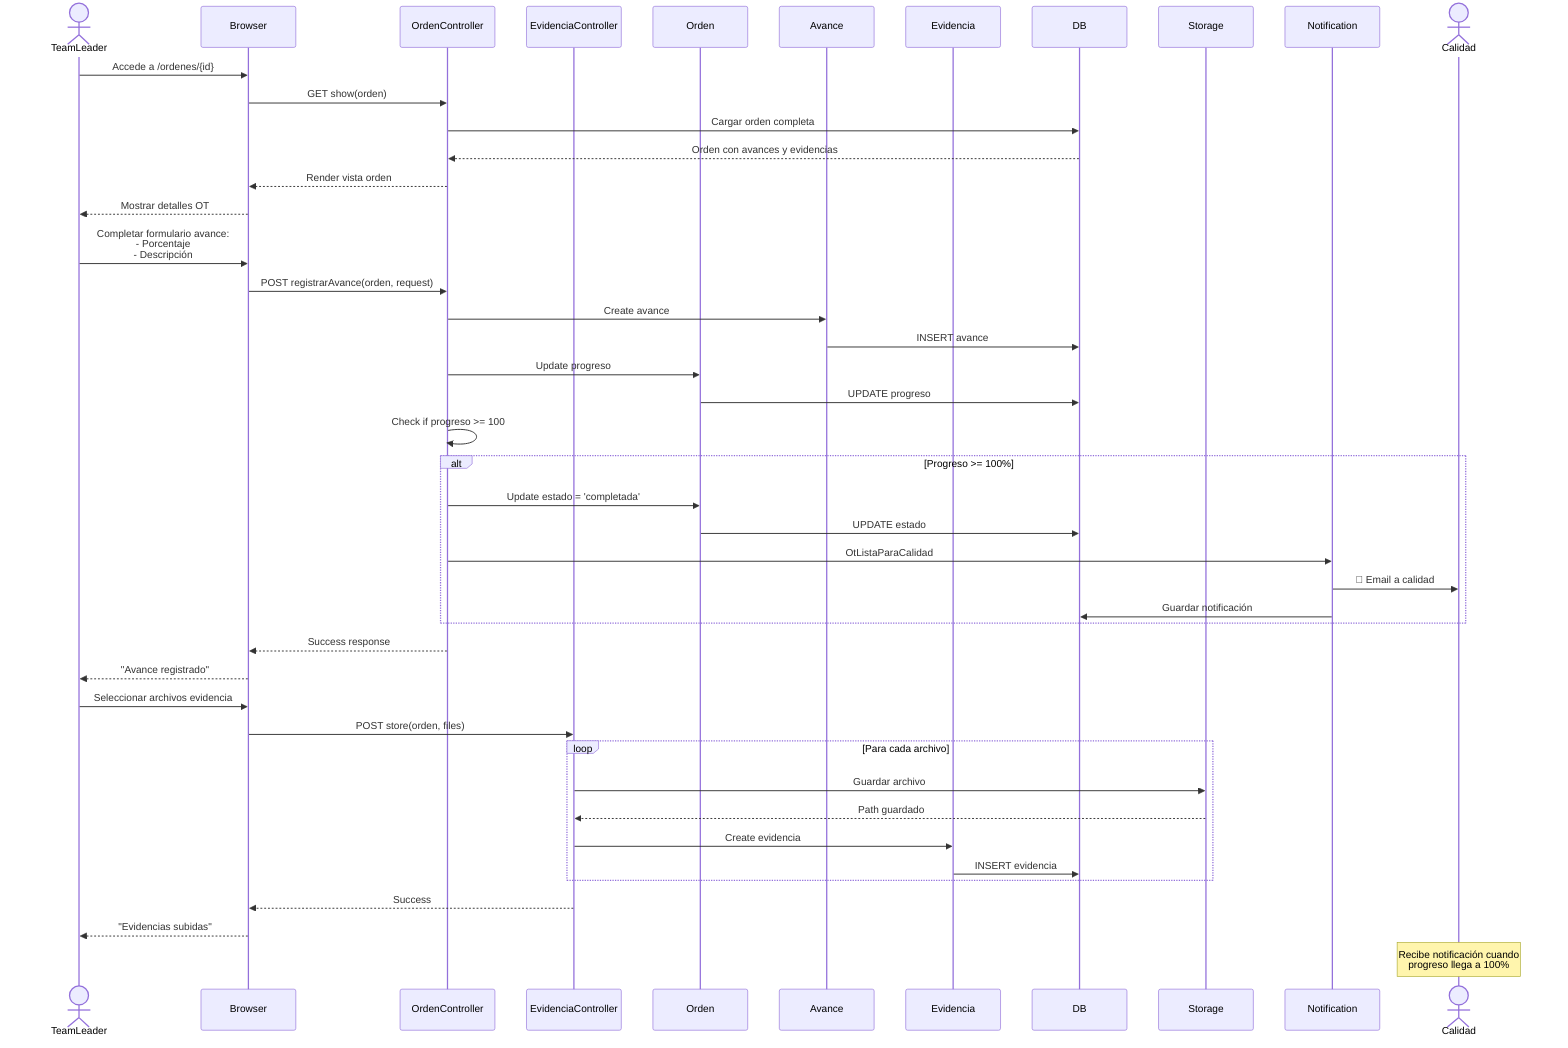 ﻿sequenceDiagram
    actor TeamLeader
    participant Browser
    participant OrdenController
    participant EvidenciaController
    participant Orden
    participant Avance
    participant Evidencia
    participant DB
    participant Storage
    participant Notification
    actor Calidad

    TeamLeader->>Browser: Accede a /ordenes/{id}
    Browser->>OrdenController: GET show(orden)
    OrdenController->>DB: Cargar orden completa
    DB-->>OrdenController: Orden con avances y evidencias
    OrdenController-->>Browser: Render vista orden
    Browser-->>TeamLeader: Mostrar detalles OT
    
    TeamLeader->>Browser: Completar formulario avance:<br/>- Porcentaje<br/>- Descripción
    Browser->>OrdenController: POST registrarAvance(orden, request)
    
    OrdenController->>Avance: Create avance
    Avance->>DB: INSERT avance
    
    OrdenController->>Orden: Update progreso
    Orden->>DB: UPDATE progreso
    
    OrdenController->>OrdenController: Check if progreso >= 100
    
    alt Progreso >= 100%
        OrdenController->>Orden: Update estado = 'completada'
        Orden->>DB: UPDATE estado
        OrdenController->>Notification: OtListaParaCalidad
        Notification->>Calidad: 📧 Email a calidad
        Notification->>DB: Guardar notificación
    end
    
    OrdenController-->>Browser: Success response
    Browser-->>TeamLeader: "Avance registrado"
    
    TeamLeader->>Browser: Seleccionar archivos evidencia
    Browser->>EvidenciaController: POST store(orden, files)
    
    loop Para cada archivo
        EvidenciaController->>Storage: Guardar archivo
        Storage-->>EvidenciaController: Path guardado
        
        EvidenciaController->>Evidencia: Create evidencia
        Evidencia->>DB: INSERT evidencia
    end
    
    EvidenciaController-->>Browser: Success
    Browser-->>TeamLeader: "Evidencias subidas"
    
    Note over Calidad: Recibe notificación cuando<br/>progreso llega a 100%